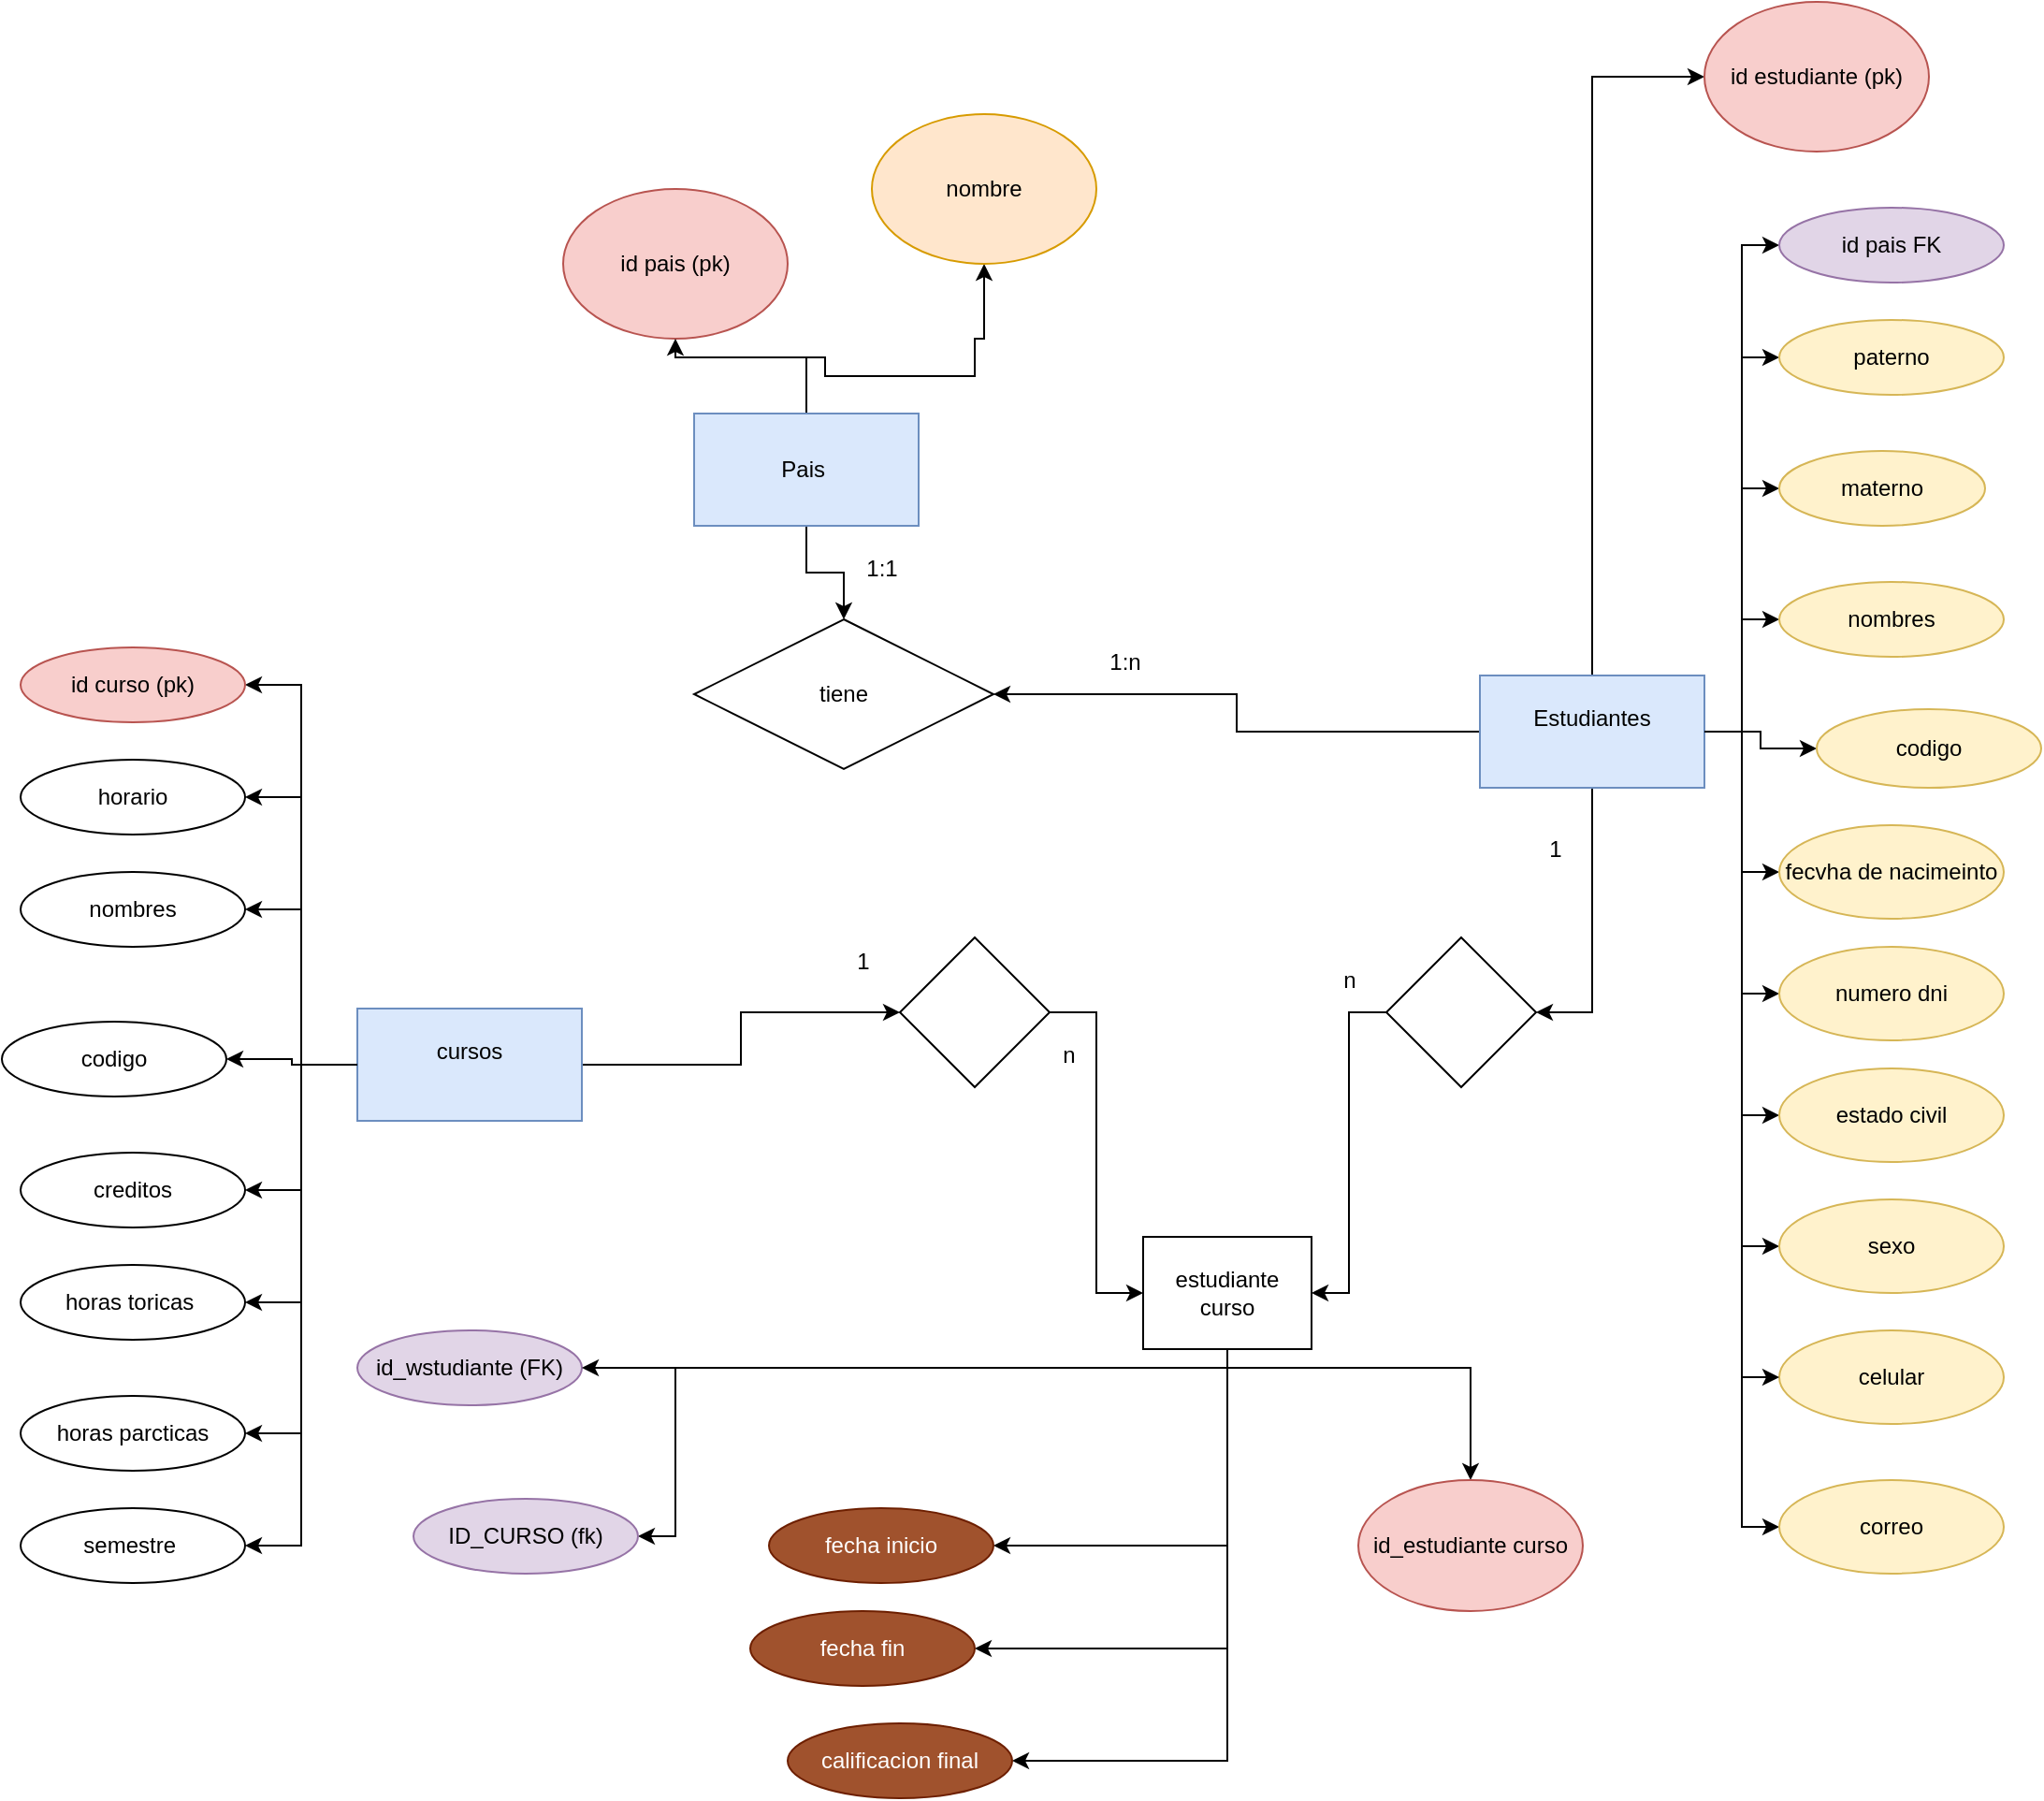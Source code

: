 <mxfile version="24.7.12">
  <diagram name="Página-1" id="UsLAxqaWqNXPLvQlIaqz">
    <mxGraphModel dx="1581" dy="1192" grid="1" gridSize="10" guides="1" tooltips="1" connect="1" arrows="1" fold="1" page="1" pageScale="1" pageWidth="827" pageHeight="1169" math="0" shadow="0">
      <root>
        <mxCell id="0" />
        <mxCell id="1" parent="0" />
        <mxCell id="zplwCFMd1JEP9Oo1DkgA-1" value="id pais (pk)" style="ellipse;whiteSpace=wrap;html=1;fillColor=#f8cecc;strokeColor=#b85450;" parent="1" vertex="1">
          <mxGeometry y="180" width="120" height="80" as="geometry" />
        </mxCell>
        <mxCell id="D4LA02ImIBM8U3kLm-Um-3" style="edgeStyle=orthogonalEdgeStyle;rounded=0;orthogonalLoop=1;jettySize=auto;html=1;entryX=0.5;entryY=1;entryDx=0;entryDy=0;" edge="1" parent="1" source="D4LA02ImIBM8U3kLm-Um-1" target="zplwCFMd1JEP9Oo1DkgA-1">
          <mxGeometry relative="1" as="geometry">
            <mxPoint x="290" y="100" as="targetPoint" />
            <Array as="points">
              <mxPoint x="130" y="270" />
              <mxPoint x="60" y="270" />
            </Array>
          </mxGeometry>
        </mxCell>
        <mxCell id="D4LA02ImIBM8U3kLm-Um-4" style="edgeStyle=orthogonalEdgeStyle;rounded=0;orthogonalLoop=1;jettySize=auto;html=1;entryX=0.5;entryY=1;entryDx=0;entryDy=0;" edge="1" parent="1" source="D4LA02ImIBM8U3kLm-Um-1" target="D4LA02ImIBM8U3kLm-Um-2">
          <mxGeometry relative="1" as="geometry">
            <mxPoint x="330" y="320.0" as="targetPoint" />
            <Array as="points">
              <mxPoint x="130" y="270" />
              <mxPoint x="140" y="270" />
              <mxPoint x="140" y="280" />
              <mxPoint x="220" y="280" />
              <mxPoint x="220" y="260" />
              <mxPoint x="225" y="260" />
            </Array>
          </mxGeometry>
        </mxCell>
        <mxCell id="D4LA02ImIBM8U3kLm-Um-10" style="edgeStyle=orthogonalEdgeStyle;rounded=0;orthogonalLoop=1;jettySize=auto;html=1;entryX=0.5;entryY=0;entryDx=0;entryDy=0;" edge="1" parent="1" source="D4LA02ImIBM8U3kLm-Um-1" target="D4LA02ImIBM8U3kLm-Um-6">
          <mxGeometry relative="1" as="geometry" />
        </mxCell>
        <mxCell id="D4LA02ImIBM8U3kLm-Um-1" value="Pais&amp;nbsp;" style="rounded=0;whiteSpace=wrap;html=1;fillColor=#dae8fc;strokeColor=#6c8ebf;" vertex="1" parent="1">
          <mxGeometry x="70" y="300" width="120" height="60" as="geometry" />
        </mxCell>
        <mxCell id="D4LA02ImIBM8U3kLm-Um-2" value="nombre" style="ellipse;whiteSpace=wrap;html=1;fillColor=#ffe6cc;strokeColor=#d79b00;" vertex="1" parent="1">
          <mxGeometry x="165" y="140" width="120" height="80" as="geometry" />
        </mxCell>
        <mxCell id="D4LA02ImIBM8U3kLm-Um-7" style="edgeStyle=orthogonalEdgeStyle;rounded=0;orthogonalLoop=1;jettySize=auto;html=1;entryX=1;entryY=0.5;entryDx=0;entryDy=0;" edge="1" parent="1" source="D4LA02ImIBM8U3kLm-Um-5" target="D4LA02ImIBM8U3kLm-Um-6">
          <mxGeometry relative="1" as="geometry" />
        </mxCell>
        <mxCell id="D4LA02ImIBM8U3kLm-Um-24" style="edgeStyle=orthogonalEdgeStyle;rounded=0;orthogonalLoop=1;jettySize=auto;html=1;entryX=0;entryY=0.5;entryDx=0;entryDy=0;" edge="1" parent="1" source="D4LA02ImIBM8U3kLm-Um-5" target="D4LA02ImIBM8U3kLm-Um-14">
          <mxGeometry relative="1" as="geometry" />
        </mxCell>
        <mxCell id="D4LA02ImIBM8U3kLm-Um-25" style="edgeStyle=orthogonalEdgeStyle;rounded=0;orthogonalLoop=1;jettySize=auto;html=1;entryX=0;entryY=0.5;entryDx=0;entryDy=0;" edge="1" parent="1" source="D4LA02ImIBM8U3kLm-Um-5" target="D4LA02ImIBM8U3kLm-Um-16">
          <mxGeometry relative="1" as="geometry" />
        </mxCell>
        <mxCell id="D4LA02ImIBM8U3kLm-Um-26" style="edgeStyle=orthogonalEdgeStyle;rounded=0;orthogonalLoop=1;jettySize=auto;html=1;entryX=0;entryY=0.5;entryDx=0;entryDy=0;" edge="1" parent="1" source="D4LA02ImIBM8U3kLm-Um-5" target="D4LA02ImIBM8U3kLm-Um-17">
          <mxGeometry relative="1" as="geometry" />
        </mxCell>
        <mxCell id="D4LA02ImIBM8U3kLm-Um-27" style="edgeStyle=orthogonalEdgeStyle;rounded=0;orthogonalLoop=1;jettySize=auto;html=1;entryX=0;entryY=0.5;entryDx=0;entryDy=0;" edge="1" parent="1" source="D4LA02ImIBM8U3kLm-Um-5" target="D4LA02ImIBM8U3kLm-Um-15">
          <mxGeometry relative="1" as="geometry" />
        </mxCell>
        <mxCell id="D4LA02ImIBM8U3kLm-Um-28" style="edgeStyle=orthogonalEdgeStyle;rounded=0;orthogonalLoop=1;jettySize=auto;html=1;entryX=0;entryY=0.5;entryDx=0;entryDy=0;" edge="1" parent="1" source="D4LA02ImIBM8U3kLm-Um-5" target="D4LA02ImIBM8U3kLm-Um-12">
          <mxGeometry relative="1" as="geometry" />
        </mxCell>
        <mxCell id="D4LA02ImIBM8U3kLm-Um-29" style="edgeStyle=orthogonalEdgeStyle;rounded=0;orthogonalLoop=1;jettySize=auto;html=1;entryX=0;entryY=0.5;entryDx=0;entryDy=0;" edge="1" parent="1" source="D4LA02ImIBM8U3kLm-Um-5" target="D4LA02ImIBM8U3kLm-Um-19">
          <mxGeometry relative="1" as="geometry" />
        </mxCell>
        <mxCell id="D4LA02ImIBM8U3kLm-Um-30" style="edgeStyle=orthogonalEdgeStyle;rounded=0;orthogonalLoop=1;jettySize=auto;html=1;entryX=0;entryY=0.5;entryDx=0;entryDy=0;" edge="1" parent="1" source="D4LA02ImIBM8U3kLm-Um-5" target="D4LA02ImIBM8U3kLm-Um-21">
          <mxGeometry relative="1" as="geometry" />
        </mxCell>
        <mxCell id="D4LA02ImIBM8U3kLm-Um-31" style="edgeStyle=orthogonalEdgeStyle;rounded=0;orthogonalLoop=1;jettySize=auto;html=1;entryX=0;entryY=0.5;entryDx=0;entryDy=0;" edge="1" parent="1" source="D4LA02ImIBM8U3kLm-Um-5" target="D4LA02ImIBM8U3kLm-Um-20">
          <mxGeometry relative="1" as="geometry" />
        </mxCell>
        <mxCell id="D4LA02ImIBM8U3kLm-Um-34" style="edgeStyle=orthogonalEdgeStyle;rounded=0;orthogonalLoop=1;jettySize=auto;html=1;entryX=0;entryY=0.5;entryDx=0;entryDy=0;" edge="1" parent="1" source="D4LA02ImIBM8U3kLm-Um-5" target="D4LA02ImIBM8U3kLm-Um-23">
          <mxGeometry relative="1" as="geometry" />
        </mxCell>
        <mxCell id="D4LA02ImIBM8U3kLm-Um-35" style="edgeStyle=orthogonalEdgeStyle;rounded=0;orthogonalLoop=1;jettySize=auto;html=1;entryX=0;entryY=0.5;entryDx=0;entryDy=0;" edge="1" parent="1" source="D4LA02ImIBM8U3kLm-Um-5" target="D4LA02ImIBM8U3kLm-Um-11">
          <mxGeometry relative="1" as="geometry" />
        </mxCell>
        <mxCell id="D4LA02ImIBM8U3kLm-Um-36" style="edgeStyle=orthogonalEdgeStyle;rounded=0;orthogonalLoop=1;jettySize=auto;html=1;entryX=0;entryY=0.5;entryDx=0;entryDy=0;" edge="1" parent="1" source="D4LA02ImIBM8U3kLm-Um-5" target="D4LA02ImIBM8U3kLm-Um-38">
          <mxGeometry relative="1" as="geometry">
            <mxPoint x="560" y="210" as="targetPoint" />
          </mxGeometry>
        </mxCell>
        <mxCell id="D4LA02ImIBM8U3kLm-Um-64" style="edgeStyle=orthogonalEdgeStyle;rounded=0;orthogonalLoop=1;jettySize=auto;html=1;entryX=1;entryY=0.5;entryDx=0;entryDy=0;" edge="1" parent="1" source="D4LA02ImIBM8U3kLm-Um-5" target="D4LA02ImIBM8U3kLm-Um-59">
          <mxGeometry relative="1" as="geometry" />
        </mxCell>
        <mxCell id="D4LA02ImIBM8U3kLm-Um-5" value="Estudiantes&lt;div&gt;&lt;br&gt;&lt;/div&gt;" style="rounded=0;whiteSpace=wrap;html=1;fillColor=#dae8fc;strokeColor=#6c8ebf;" vertex="1" parent="1">
          <mxGeometry x="490" y="440" width="120" height="60" as="geometry" />
        </mxCell>
        <mxCell id="D4LA02ImIBM8U3kLm-Um-6" value="tiene" style="rhombus;whiteSpace=wrap;html=1;" vertex="1" parent="1">
          <mxGeometry x="70" y="410" width="160" height="80" as="geometry" />
        </mxCell>
        <mxCell id="D4LA02ImIBM8U3kLm-Um-8" value="1:n" style="text;html=1;align=center;verticalAlign=middle;resizable=0;points=[];autosize=1;strokeColor=none;fillColor=none;" vertex="1" parent="1">
          <mxGeometry x="280" y="418" width="40" height="30" as="geometry" />
        </mxCell>
        <mxCell id="D4LA02ImIBM8U3kLm-Um-11" value="id estudiante (pk)" style="ellipse;whiteSpace=wrap;html=1;fillColor=#f8cecc;strokeColor=#b85450;" vertex="1" parent="1">
          <mxGeometry x="610" y="80" width="120" height="80" as="geometry" />
        </mxCell>
        <mxCell id="D4LA02ImIBM8U3kLm-Um-12" value="fecvha de nacimeinto" style="ellipse;whiteSpace=wrap;html=1;fillColor=#fff2cc;strokeColor=#d6b656;" vertex="1" parent="1">
          <mxGeometry x="650" y="520" width="120" height="50" as="geometry" />
        </mxCell>
        <mxCell id="D4LA02ImIBM8U3kLm-Um-13" value="celular" style="ellipse;whiteSpace=wrap;html=1;fillColor=#fff2cc;strokeColor=#d6b656;" vertex="1" parent="1">
          <mxGeometry x="650" y="790" width="120" height="50" as="geometry" />
        </mxCell>
        <mxCell id="D4LA02ImIBM8U3kLm-Um-14" value="paterno" style="ellipse;whiteSpace=wrap;html=1;fillColor=#fff2cc;strokeColor=#d6b656;" vertex="1" parent="1">
          <mxGeometry x="650" y="250" width="120" height="40" as="geometry" />
        </mxCell>
        <mxCell id="D4LA02ImIBM8U3kLm-Um-15" value="codigo" style="ellipse;whiteSpace=wrap;html=1;fillColor=#fff2cc;strokeColor=#d6b656;" vertex="1" parent="1">
          <mxGeometry x="670" y="458" width="120" height="42" as="geometry" />
        </mxCell>
        <mxCell id="D4LA02ImIBM8U3kLm-Um-16" value="materno" style="ellipse;whiteSpace=wrap;html=1;fillColor=#fff2cc;strokeColor=#d6b656;" vertex="1" parent="1">
          <mxGeometry x="650" y="320" width="110" height="40" as="geometry" />
        </mxCell>
        <mxCell id="D4LA02ImIBM8U3kLm-Um-17" value="nombres" style="ellipse;whiteSpace=wrap;html=1;fillColor=#fff2cc;strokeColor=#d6b656;" vertex="1" parent="1">
          <mxGeometry x="650" y="390" width="120" height="40" as="geometry" />
        </mxCell>
        <mxCell id="D4LA02ImIBM8U3kLm-Um-19" value="numero dni" style="ellipse;whiteSpace=wrap;html=1;fillColor=#fff2cc;strokeColor=#d6b656;" vertex="1" parent="1">
          <mxGeometry x="650" y="585" width="120" height="50" as="geometry" />
        </mxCell>
        <mxCell id="D4LA02ImIBM8U3kLm-Um-20" value="sexo" style="ellipse;whiteSpace=wrap;html=1;fillColor=#fff2cc;strokeColor=#d6b656;" vertex="1" parent="1">
          <mxGeometry x="650" y="720" width="120" height="50" as="geometry" />
        </mxCell>
        <mxCell id="D4LA02ImIBM8U3kLm-Um-21" value="estado civil" style="ellipse;whiteSpace=wrap;html=1;fillColor=#fff2cc;strokeColor=#d6b656;" vertex="1" parent="1">
          <mxGeometry x="650" y="650" width="120" height="50" as="geometry" />
        </mxCell>
        <mxCell id="D4LA02ImIBM8U3kLm-Um-23" value="correo" style="ellipse;whiteSpace=wrap;html=1;fillColor=#fff2cc;strokeColor=#d6b656;" vertex="1" parent="1">
          <mxGeometry x="650" y="870" width="120" height="50" as="geometry" />
        </mxCell>
        <mxCell id="D4LA02ImIBM8U3kLm-Um-32" style="edgeStyle=orthogonalEdgeStyle;rounded=0;orthogonalLoop=1;jettySize=auto;html=1;entryX=0;entryY=0.5;entryDx=0;entryDy=0;" edge="1" parent="1" source="D4LA02ImIBM8U3kLm-Um-5" target="D4LA02ImIBM8U3kLm-Um-13">
          <mxGeometry relative="1" as="geometry" />
        </mxCell>
        <mxCell id="D4LA02ImIBM8U3kLm-Um-38" value="id pais FK" style="ellipse;whiteSpace=wrap;html=1;fillColor=#e1d5e7;strokeColor=#9673a6;" vertex="1" parent="1">
          <mxGeometry x="650" y="190" width="120" height="40" as="geometry" />
        </mxCell>
        <mxCell id="D4LA02ImIBM8U3kLm-Um-39" value="1:1" style="text;html=1;align=center;verticalAlign=middle;resizable=0;points=[];autosize=1;strokeColor=none;fillColor=none;" vertex="1" parent="1">
          <mxGeometry x="150" y="368" width="40" height="30" as="geometry" />
        </mxCell>
        <mxCell id="D4LA02ImIBM8U3kLm-Um-52" style="edgeStyle=orthogonalEdgeStyle;rounded=0;orthogonalLoop=1;jettySize=auto;html=1;entryX=1;entryY=0.5;entryDx=0;entryDy=0;" edge="1" parent="1" source="D4LA02ImIBM8U3kLm-Um-41" target="D4LA02ImIBM8U3kLm-Um-42">
          <mxGeometry relative="1" as="geometry" />
        </mxCell>
        <mxCell id="D4LA02ImIBM8U3kLm-Um-53" style="edgeStyle=orthogonalEdgeStyle;rounded=0;orthogonalLoop=1;jettySize=auto;html=1;entryX=1;entryY=0.5;entryDx=0;entryDy=0;" edge="1" parent="1" source="D4LA02ImIBM8U3kLm-Um-41" target="D4LA02ImIBM8U3kLm-Um-43">
          <mxGeometry relative="1" as="geometry" />
        </mxCell>
        <mxCell id="D4LA02ImIBM8U3kLm-Um-54" style="edgeStyle=orthogonalEdgeStyle;rounded=0;orthogonalLoop=1;jettySize=auto;html=1;entryX=1;entryY=0.5;entryDx=0;entryDy=0;" edge="1" parent="1" source="D4LA02ImIBM8U3kLm-Um-41" target="D4LA02ImIBM8U3kLm-Um-46">
          <mxGeometry relative="1" as="geometry" />
        </mxCell>
        <mxCell id="D4LA02ImIBM8U3kLm-Um-55" style="edgeStyle=orthogonalEdgeStyle;rounded=0;orthogonalLoop=1;jettySize=auto;html=1;entryX=1;entryY=0.5;entryDx=0;entryDy=0;" edge="1" parent="1" source="D4LA02ImIBM8U3kLm-Um-41" target="D4LA02ImIBM8U3kLm-Um-47">
          <mxGeometry relative="1" as="geometry" />
        </mxCell>
        <mxCell id="D4LA02ImIBM8U3kLm-Um-56" style="edgeStyle=orthogonalEdgeStyle;rounded=0;orthogonalLoop=1;jettySize=auto;html=1;entryX=1;entryY=0.5;entryDx=0;entryDy=0;" edge="1" parent="1" source="D4LA02ImIBM8U3kLm-Um-41" target="D4LA02ImIBM8U3kLm-Um-45">
          <mxGeometry relative="1" as="geometry" />
        </mxCell>
        <mxCell id="D4LA02ImIBM8U3kLm-Um-57" style="edgeStyle=orthogonalEdgeStyle;rounded=0;orthogonalLoop=1;jettySize=auto;html=1;entryX=1;entryY=0.5;entryDx=0;entryDy=0;" edge="1" parent="1" source="D4LA02ImIBM8U3kLm-Um-41" target="D4LA02ImIBM8U3kLm-Um-44">
          <mxGeometry relative="1" as="geometry" />
        </mxCell>
        <mxCell id="D4LA02ImIBM8U3kLm-Um-58" style="edgeStyle=orthogonalEdgeStyle;rounded=0;orthogonalLoop=1;jettySize=auto;html=1;entryX=1;entryY=0.5;entryDx=0;entryDy=0;" edge="1" parent="1" source="D4LA02ImIBM8U3kLm-Um-41" target="D4LA02ImIBM8U3kLm-Um-49">
          <mxGeometry relative="1" as="geometry" />
        </mxCell>
        <mxCell id="D4LA02ImIBM8U3kLm-Um-65" style="edgeStyle=orthogonalEdgeStyle;rounded=0;orthogonalLoop=1;jettySize=auto;html=1;entryX=0;entryY=0.5;entryDx=0;entryDy=0;" edge="1" parent="1" source="D4LA02ImIBM8U3kLm-Um-41" target="D4LA02ImIBM8U3kLm-Um-60">
          <mxGeometry relative="1" as="geometry" />
        </mxCell>
        <mxCell id="D4LA02ImIBM8U3kLm-Um-41" value="cursos&lt;div&gt;&lt;br&gt;&lt;/div&gt;" style="rounded=0;whiteSpace=wrap;html=1;fillColor=#dae8fc;strokeColor=#6c8ebf;" vertex="1" parent="1">
          <mxGeometry x="-110" y="618" width="120" height="60" as="geometry" />
        </mxCell>
        <mxCell id="D4LA02ImIBM8U3kLm-Um-42" value="nombres" style="ellipse;whiteSpace=wrap;html=1;" vertex="1" parent="1">
          <mxGeometry x="-290" y="545" width="120" height="40" as="geometry" />
        </mxCell>
        <mxCell id="D4LA02ImIBM8U3kLm-Um-43" value="codigo" style="ellipse;whiteSpace=wrap;html=1;" vertex="1" parent="1">
          <mxGeometry x="-300" y="625" width="120" height="40" as="geometry" />
        </mxCell>
        <mxCell id="D4LA02ImIBM8U3kLm-Um-44" value="semestre&amp;nbsp;" style="ellipse;whiteSpace=wrap;html=1;" vertex="1" parent="1">
          <mxGeometry x="-290" y="885" width="120" height="40" as="geometry" />
        </mxCell>
        <mxCell id="D4LA02ImIBM8U3kLm-Um-45" value="horas parcticas" style="ellipse;whiteSpace=wrap;html=1;" vertex="1" parent="1">
          <mxGeometry x="-290" y="825" width="120" height="40" as="geometry" />
        </mxCell>
        <mxCell id="D4LA02ImIBM8U3kLm-Um-46" value="creditos" style="ellipse;whiteSpace=wrap;html=1;" vertex="1" parent="1">
          <mxGeometry x="-290" y="695" width="120" height="40" as="geometry" />
        </mxCell>
        <mxCell id="D4LA02ImIBM8U3kLm-Um-47" value="horas toricas&amp;nbsp;" style="ellipse;whiteSpace=wrap;html=1;" vertex="1" parent="1">
          <mxGeometry x="-290" y="755" width="120" height="40" as="geometry" />
        </mxCell>
        <mxCell id="D4LA02ImIBM8U3kLm-Um-48" value="horario" style="ellipse;whiteSpace=wrap;html=1;" vertex="1" parent="1">
          <mxGeometry x="-290" y="485" width="120" height="40" as="geometry" />
        </mxCell>
        <mxCell id="D4LA02ImIBM8U3kLm-Um-49" value="id curso (pk)" style="ellipse;whiteSpace=wrap;html=1;fillColor=#f8cecc;strokeColor=#b85450;" vertex="1" parent="1">
          <mxGeometry x="-290" y="425" width="120" height="40" as="geometry" />
        </mxCell>
        <mxCell id="D4LA02ImIBM8U3kLm-Um-51" style="edgeStyle=orthogonalEdgeStyle;rounded=0;orthogonalLoop=1;jettySize=auto;html=1;entryX=1;entryY=0.5;entryDx=0;entryDy=0;" edge="1" parent="1" source="D4LA02ImIBM8U3kLm-Um-41" target="D4LA02ImIBM8U3kLm-Um-48">
          <mxGeometry relative="1" as="geometry">
            <mxPoint x="24" y="680" as="targetPoint" />
          </mxGeometry>
        </mxCell>
        <mxCell id="D4LA02ImIBM8U3kLm-Um-73" style="edgeStyle=orthogonalEdgeStyle;rounded=0;orthogonalLoop=1;jettySize=auto;html=1;entryX=1;entryY=0.5;entryDx=0;entryDy=0;" edge="1" parent="1" source="D4LA02ImIBM8U3kLm-Um-59" target="D4LA02ImIBM8U3kLm-Um-63">
          <mxGeometry relative="1" as="geometry" />
        </mxCell>
        <mxCell id="D4LA02ImIBM8U3kLm-Um-59" value="" style="rhombus;whiteSpace=wrap;html=1;" vertex="1" parent="1">
          <mxGeometry x="440" y="580" width="80" height="80" as="geometry" />
        </mxCell>
        <mxCell id="D4LA02ImIBM8U3kLm-Um-66" style="edgeStyle=orthogonalEdgeStyle;rounded=0;orthogonalLoop=1;jettySize=auto;html=1;entryX=0;entryY=0.5;entryDx=0;entryDy=0;" edge="1" parent="1" source="D4LA02ImIBM8U3kLm-Um-60" target="D4LA02ImIBM8U3kLm-Um-63">
          <mxGeometry relative="1" as="geometry" />
        </mxCell>
        <mxCell id="D4LA02ImIBM8U3kLm-Um-60" value="" style="rhombus;whiteSpace=wrap;html=1;" vertex="1" parent="1">
          <mxGeometry x="180" y="580" width="80" height="80" as="geometry" />
        </mxCell>
        <mxCell id="D4LA02ImIBM8U3kLm-Um-76" value="" style="edgeStyle=orthogonalEdgeStyle;rounded=0;orthogonalLoop=1;jettySize=auto;html=1;" edge="1" parent="1" source="D4LA02ImIBM8U3kLm-Um-63" target="D4LA02ImIBM8U3kLm-Um-74">
          <mxGeometry relative="1" as="geometry">
            <Array as="points">
              <mxPoint x="355" y="810" />
              <mxPoint x="60" y="810" />
            </Array>
          </mxGeometry>
        </mxCell>
        <mxCell id="D4LA02ImIBM8U3kLm-Um-78" style="edgeStyle=orthogonalEdgeStyle;rounded=0;orthogonalLoop=1;jettySize=auto;html=1;entryX=0.5;entryY=0;entryDx=0;entryDy=0;" edge="1" parent="1" source="D4LA02ImIBM8U3kLm-Um-63" target="D4LA02ImIBM8U3kLm-Um-72">
          <mxGeometry relative="1" as="geometry">
            <Array as="points">
              <mxPoint x="355" y="810" />
              <mxPoint x="485" y="810" />
            </Array>
          </mxGeometry>
        </mxCell>
        <mxCell id="D4LA02ImIBM8U3kLm-Um-84" style="edgeStyle=orthogonalEdgeStyle;rounded=0;orthogonalLoop=1;jettySize=auto;html=1;entryX=1;entryY=0.5;entryDx=0;entryDy=0;" edge="1" parent="1" source="D4LA02ImIBM8U3kLm-Um-63" target="D4LA02ImIBM8U3kLm-Um-81">
          <mxGeometry relative="1" as="geometry">
            <Array as="points">
              <mxPoint x="355" y="905" />
            </Array>
          </mxGeometry>
        </mxCell>
        <mxCell id="D4LA02ImIBM8U3kLm-Um-85" style="edgeStyle=orthogonalEdgeStyle;rounded=0;orthogonalLoop=1;jettySize=auto;html=1;entryX=1;entryY=0.5;entryDx=0;entryDy=0;" edge="1" parent="1" source="D4LA02ImIBM8U3kLm-Um-63" target="D4LA02ImIBM8U3kLm-Um-83">
          <mxGeometry relative="1" as="geometry">
            <Array as="points">
              <mxPoint x="355" y="1020" />
            </Array>
          </mxGeometry>
        </mxCell>
        <mxCell id="D4LA02ImIBM8U3kLm-Um-86" style="edgeStyle=orthogonalEdgeStyle;rounded=0;orthogonalLoop=1;jettySize=auto;html=1;entryX=1;entryY=0.5;entryDx=0;entryDy=0;" edge="1" parent="1" source="D4LA02ImIBM8U3kLm-Um-63" target="D4LA02ImIBM8U3kLm-Um-82">
          <mxGeometry relative="1" as="geometry">
            <Array as="points">
              <mxPoint x="355" y="960" />
            </Array>
          </mxGeometry>
        </mxCell>
        <mxCell id="D4LA02ImIBM8U3kLm-Um-63" value="estudiante curso" style="rounded=0;whiteSpace=wrap;html=1;" vertex="1" parent="1">
          <mxGeometry x="310" y="740" width="90" height="60" as="geometry" />
        </mxCell>
        <mxCell id="D4LA02ImIBM8U3kLm-Um-68" value="1" style="text;html=1;align=center;verticalAlign=middle;resizable=0;points=[];autosize=1;strokeColor=none;fillColor=none;" vertex="1" parent="1">
          <mxGeometry x="145" y="578" width="30" height="30" as="geometry" />
        </mxCell>
        <mxCell id="D4LA02ImIBM8U3kLm-Um-69" value="n" style="text;html=1;align=center;verticalAlign=middle;resizable=0;points=[];autosize=1;strokeColor=none;fillColor=none;" vertex="1" parent="1">
          <mxGeometry x="255" y="628" width="30" height="30" as="geometry" />
        </mxCell>
        <mxCell id="D4LA02ImIBM8U3kLm-Um-70" value="n" style="text;html=1;align=center;verticalAlign=middle;resizable=0;points=[];autosize=1;strokeColor=none;fillColor=none;" vertex="1" parent="1">
          <mxGeometry x="405" y="588" width="30" height="30" as="geometry" />
        </mxCell>
        <mxCell id="D4LA02ImIBM8U3kLm-Um-71" value="1" style="text;html=1;align=center;verticalAlign=middle;resizable=0;points=[];autosize=1;strokeColor=none;fillColor=none;" vertex="1" parent="1">
          <mxGeometry x="515" y="518" width="30" height="30" as="geometry" />
        </mxCell>
        <mxCell id="D4LA02ImIBM8U3kLm-Um-72" value="id_estudiante curso" style="ellipse;whiteSpace=wrap;html=1;fillColor=#f8cecc;strokeColor=#b85450;" vertex="1" parent="1">
          <mxGeometry x="425" y="870" width="120" height="70" as="geometry" />
        </mxCell>
        <mxCell id="D4LA02ImIBM8U3kLm-Um-74" value="ID_CURSO (fk)" style="ellipse;whiteSpace=wrap;html=1;fillColor=#e1d5e7;strokeColor=#9673a6;" vertex="1" parent="1">
          <mxGeometry x="-80" y="880" width="120" height="40" as="geometry" />
        </mxCell>
        <mxCell id="D4LA02ImIBM8U3kLm-Um-75" value="id_wstudiante (FK)" style="ellipse;whiteSpace=wrap;html=1;fillColor=#e1d5e7;strokeColor=#9673a6;" vertex="1" parent="1">
          <mxGeometry x="-110" y="790" width="120" height="40" as="geometry" />
        </mxCell>
        <mxCell id="D4LA02ImIBM8U3kLm-Um-77" style="edgeStyle=orthogonalEdgeStyle;rounded=0;orthogonalLoop=1;jettySize=auto;html=1;entryX=1;entryY=0.5;entryDx=0;entryDy=0;" edge="1" parent="1" source="D4LA02ImIBM8U3kLm-Um-63" target="D4LA02ImIBM8U3kLm-Um-75">
          <mxGeometry relative="1" as="geometry">
            <Array as="points">
              <mxPoint x="355" y="810" />
            </Array>
          </mxGeometry>
        </mxCell>
        <mxCell id="D4LA02ImIBM8U3kLm-Um-81" value="fecha inicio" style="ellipse;whiteSpace=wrap;html=1;fillColor=#a0522d;strokeColor=#6D1F00;fontColor=#ffffff;" vertex="1" parent="1">
          <mxGeometry x="110" y="885" width="120" height="40" as="geometry" />
        </mxCell>
        <mxCell id="D4LA02ImIBM8U3kLm-Um-82" value="fecha fin" style="ellipse;whiteSpace=wrap;html=1;fillColor=#a0522d;strokeColor=#6D1F00;fontColor=#ffffff;" vertex="1" parent="1">
          <mxGeometry x="100" y="940" width="120" height="40" as="geometry" />
        </mxCell>
        <mxCell id="D4LA02ImIBM8U3kLm-Um-83" value="calificacion final" style="ellipse;whiteSpace=wrap;html=1;fillColor=#a0522d;strokeColor=#6D1F00;fontColor=#ffffff;" vertex="1" parent="1">
          <mxGeometry x="120" y="1000" width="120" height="40" as="geometry" />
        </mxCell>
      </root>
    </mxGraphModel>
  </diagram>
</mxfile>
